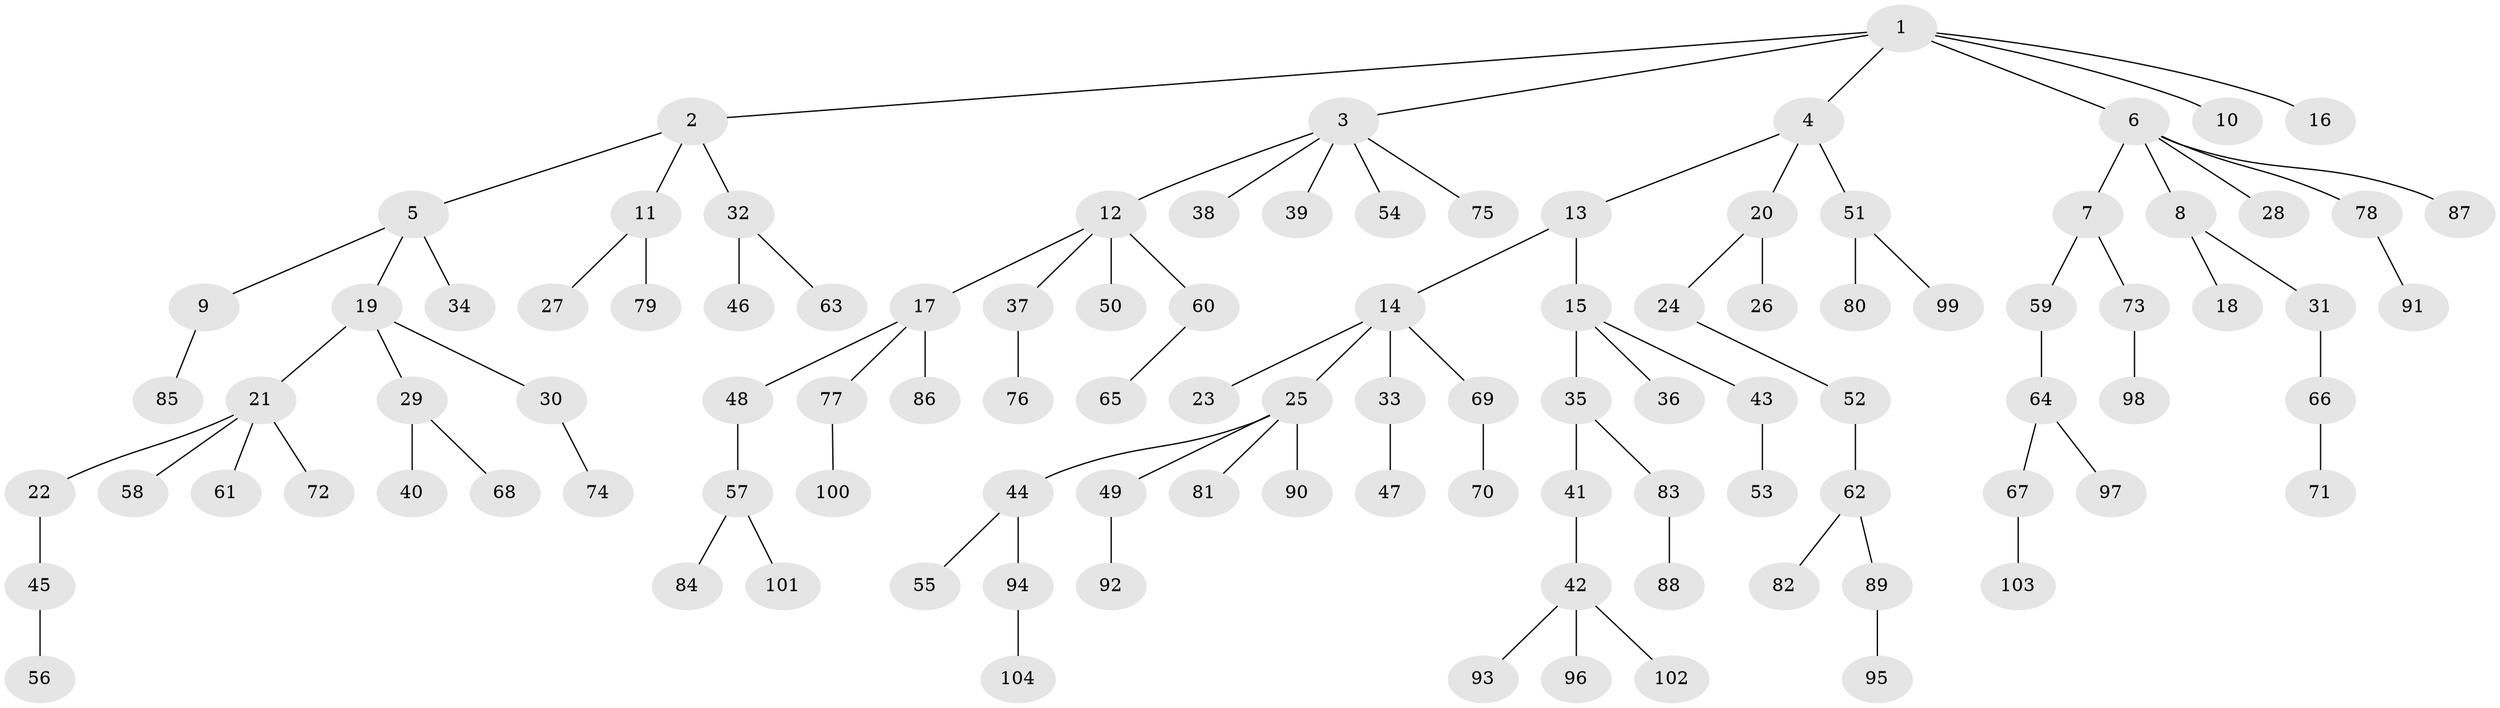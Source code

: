 // Generated by graph-tools (version 1.1) at 2025/50/03/09/25 03:50:24]
// undirected, 104 vertices, 103 edges
graph export_dot {
graph [start="1"]
  node [color=gray90,style=filled];
  1;
  2;
  3;
  4;
  5;
  6;
  7;
  8;
  9;
  10;
  11;
  12;
  13;
  14;
  15;
  16;
  17;
  18;
  19;
  20;
  21;
  22;
  23;
  24;
  25;
  26;
  27;
  28;
  29;
  30;
  31;
  32;
  33;
  34;
  35;
  36;
  37;
  38;
  39;
  40;
  41;
  42;
  43;
  44;
  45;
  46;
  47;
  48;
  49;
  50;
  51;
  52;
  53;
  54;
  55;
  56;
  57;
  58;
  59;
  60;
  61;
  62;
  63;
  64;
  65;
  66;
  67;
  68;
  69;
  70;
  71;
  72;
  73;
  74;
  75;
  76;
  77;
  78;
  79;
  80;
  81;
  82;
  83;
  84;
  85;
  86;
  87;
  88;
  89;
  90;
  91;
  92;
  93;
  94;
  95;
  96;
  97;
  98;
  99;
  100;
  101;
  102;
  103;
  104;
  1 -- 2;
  1 -- 3;
  1 -- 4;
  1 -- 6;
  1 -- 10;
  1 -- 16;
  2 -- 5;
  2 -- 11;
  2 -- 32;
  3 -- 12;
  3 -- 38;
  3 -- 39;
  3 -- 54;
  3 -- 75;
  4 -- 13;
  4 -- 20;
  4 -- 51;
  5 -- 9;
  5 -- 19;
  5 -- 34;
  6 -- 7;
  6 -- 8;
  6 -- 28;
  6 -- 78;
  6 -- 87;
  7 -- 59;
  7 -- 73;
  8 -- 18;
  8 -- 31;
  9 -- 85;
  11 -- 27;
  11 -- 79;
  12 -- 17;
  12 -- 37;
  12 -- 50;
  12 -- 60;
  13 -- 14;
  13 -- 15;
  14 -- 23;
  14 -- 25;
  14 -- 33;
  14 -- 69;
  15 -- 35;
  15 -- 36;
  15 -- 43;
  17 -- 48;
  17 -- 77;
  17 -- 86;
  19 -- 21;
  19 -- 29;
  19 -- 30;
  20 -- 24;
  20 -- 26;
  21 -- 22;
  21 -- 58;
  21 -- 61;
  21 -- 72;
  22 -- 45;
  24 -- 52;
  25 -- 44;
  25 -- 49;
  25 -- 81;
  25 -- 90;
  29 -- 40;
  29 -- 68;
  30 -- 74;
  31 -- 66;
  32 -- 46;
  32 -- 63;
  33 -- 47;
  35 -- 41;
  35 -- 83;
  37 -- 76;
  41 -- 42;
  42 -- 93;
  42 -- 96;
  42 -- 102;
  43 -- 53;
  44 -- 55;
  44 -- 94;
  45 -- 56;
  48 -- 57;
  49 -- 92;
  51 -- 80;
  51 -- 99;
  52 -- 62;
  57 -- 84;
  57 -- 101;
  59 -- 64;
  60 -- 65;
  62 -- 82;
  62 -- 89;
  64 -- 67;
  64 -- 97;
  66 -- 71;
  67 -- 103;
  69 -- 70;
  73 -- 98;
  77 -- 100;
  78 -- 91;
  83 -- 88;
  89 -- 95;
  94 -- 104;
}
